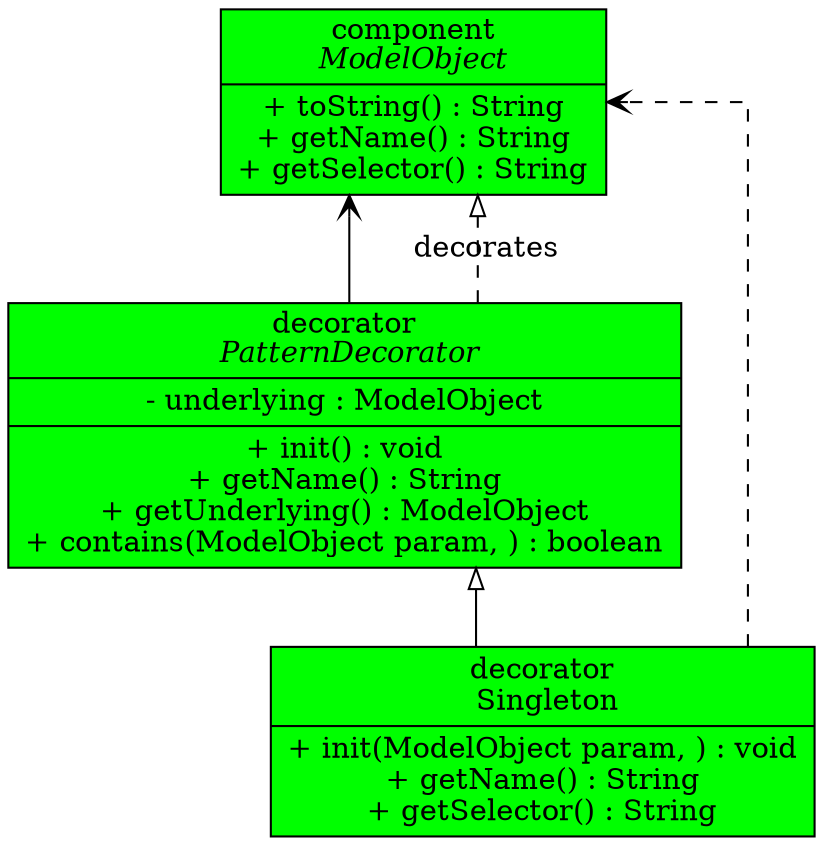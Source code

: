 digraph uml{rankdir=BT;splines=ortho;node[shape = box];Singleton->PatternDecorator [arrowhead="onormal"];PatternDecorator->ModelObject [arrowhead="vee"];Singleton->ModelObject [arrowhead="vee",style="dashed"];PatternDecorator[style=filled,fillcolor=green,shape = "record",label=<{decorator<br /> <i>PatternDecorator</i>|- underlying : ModelObject<br/>|+ init() : void<br/>+ getName() : String<br/>+ getUnderlying() : ModelObject<br/>+ contains(ModelObject param, ) : boolean<br/>}>];Singleton[style=filled,fillcolor=green,shape = "record",label=<{decorator<br /> Singleton|+ init(ModelObject param, ) : void<br/>+ getName() : String<br/>+ getSelector() : String<br/>}>];ModelObject[style=filled,fillcolor=green,shape = "record",label=<{component<br /><i>ModelObject</i>|+ toString() : String<br/>+ getName() : String<br/>+ getSelector() : String<br/>}>];PatternDecorator->ModelObject [label="decorates" arrowhead="onormal",style="dashed"];}
